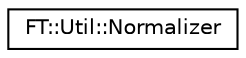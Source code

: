 digraph "Graphical Class Hierarchy"
{
 // LATEX_PDF_SIZE
  edge [fontname="Helvetica",fontsize="10",labelfontname="Helvetica",labelfontsize="10"];
  node [fontname="Helvetica",fontsize="10",shape=record];
  rankdir="LR";
  Node0 [label="FT::Util::Normalizer",height=0.2,width=0.4,color="black", fillcolor="white", style="filled",URL="$dd/d51/structFT_1_1Util_1_1Normalizer.html",tooltip="normalizes a matrix to unit variance, 0 mean centered."];
}
